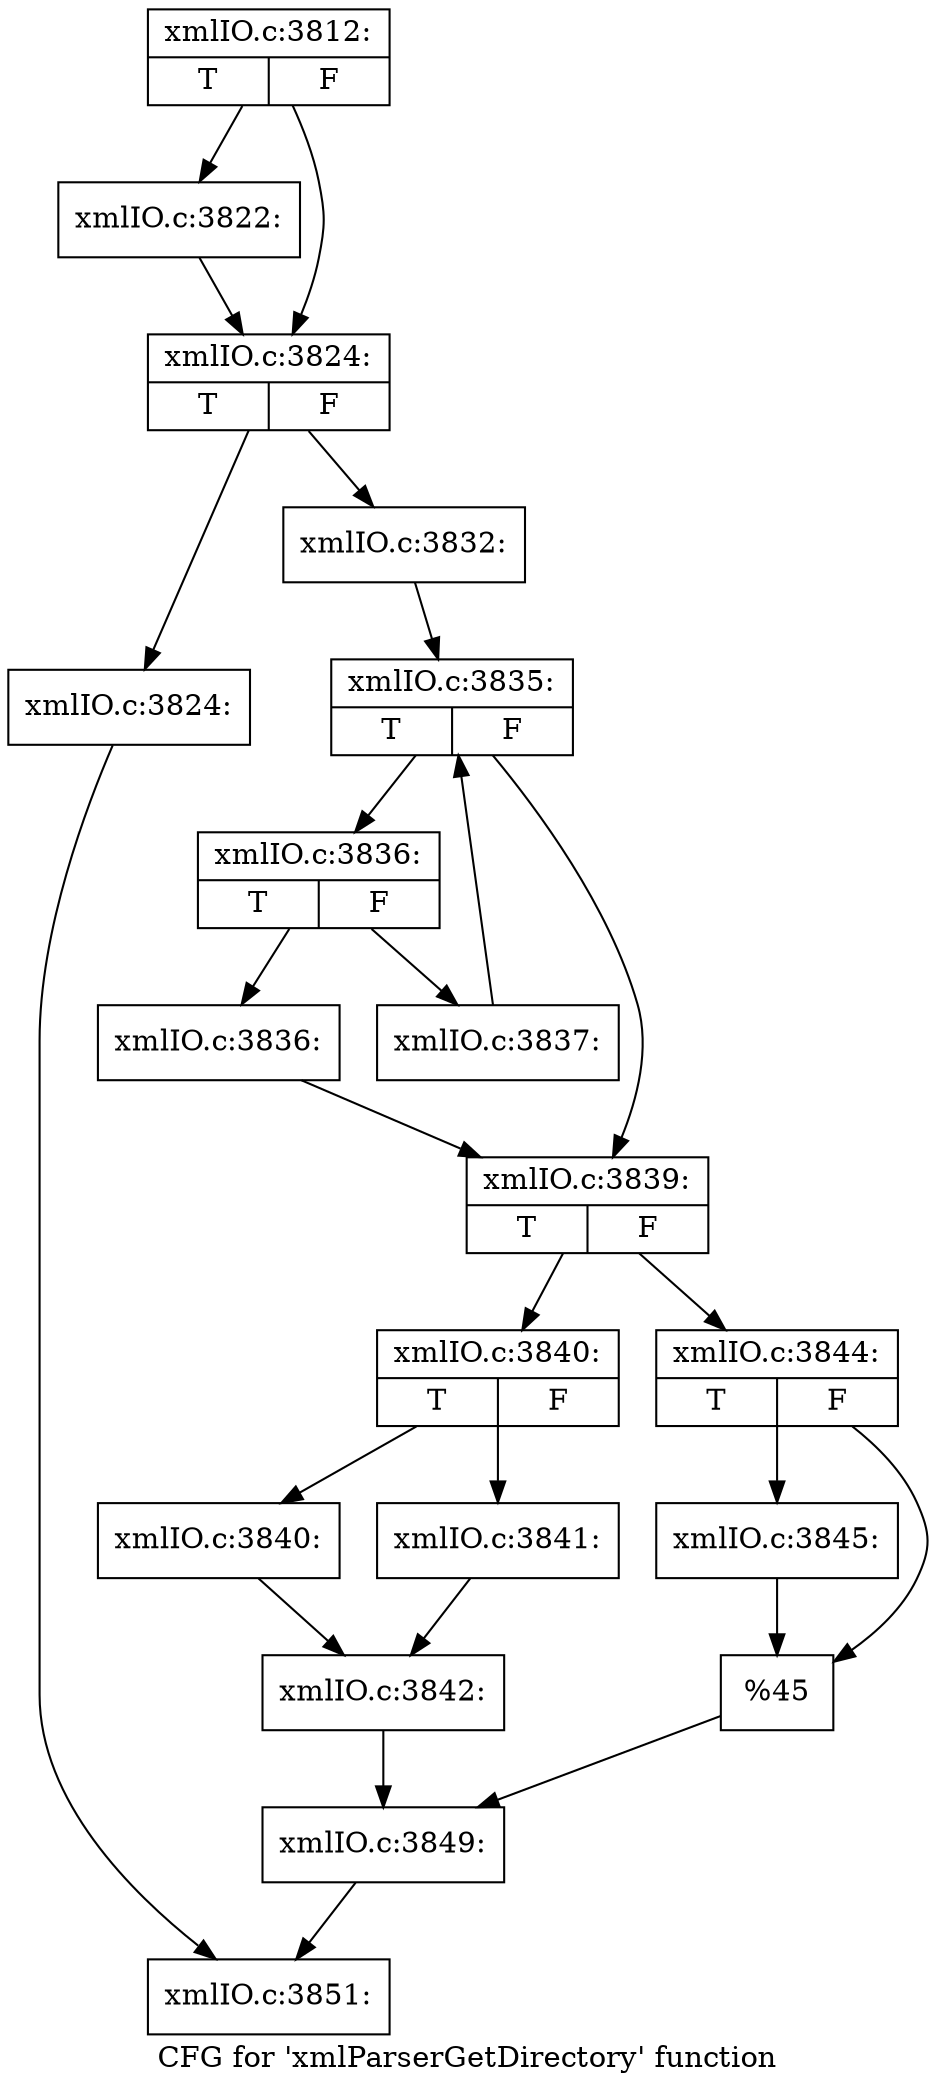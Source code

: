 digraph "CFG for 'xmlParserGetDirectory' function" {
	label="CFG for 'xmlParserGetDirectory' function";

	Node0x534f4f0 [shape=record,label="{xmlIO.c:3812:|{<s0>T|<s1>F}}"];
	Node0x534f4f0 -> Node0x5350470;
	Node0x534f4f0 -> Node0x53504c0;
	Node0x5350470 [shape=record,label="{xmlIO.c:3822:}"];
	Node0x5350470 -> Node0x53504c0;
	Node0x53504c0 [shape=record,label="{xmlIO.c:3824:|{<s0>T|<s1>F}}"];
	Node0x53504c0 -> Node0x53508e0;
	Node0x53504c0 -> Node0x5350930;
	Node0x53508e0 [shape=record,label="{xmlIO.c:3824:}"];
	Node0x53508e0 -> Node0x534f770;
	Node0x5350930 [shape=record,label="{xmlIO.c:3832:}"];
	Node0x5350930 -> Node0x53515b0;
	Node0x53515b0 [shape=record,label="{xmlIO.c:3835:|{<s0>T|<s1>F}}"];
	Node0x53515b0 -> Node0x5352010;
	Node0x53515b0 -> Node0x5351e60;
	Node0x5352010 [shape=record,label="{xmlIO.c:3836:|{<s0>T|<s1>F}}"];
	Node0x5352010 -> Node0x5352150;
	Node0x5352010 -> Node0x53521a0;
	Node0x5352150 [shape=record,label="{xmlIO.c:3836:}"];
	Node0x5352150 -> Node0x5351e60;
	Node0x53521a0 [shape=record,label="{xmlIO.c:3837:}"];
	Node0x53521a0 -> Node0x53515b0;
	Node0x5351e60 [shape=record,label="{xmlIO.c:3839:|{<s0>T|<s1>F}}"];
	Node0x5351e60 -> Node0x53526c0;
	Node0x5351e60 -> Node0x5352760;
	Node0x53526c0 [shape=record,label="{xmlIO.c:3840:|{<s0>T|<s1>F}}"];
	Node0x53526c0 -> Node0x5352b00;
	Node0x53526c0 -> Node0x5352ba0;
	Node0x5352b00 [shape=record,label="{xmlIO.c:3840:}"];
	Node0x5352b00 -> Node0x5352b50;
	Node0x5352ba0 [shape=record,label="{xmlIO.c:3841:}"];
	Node0x5352ba0 -> Node0x5352b50;
	Node0x5352b50 [shape=record,label="{xmlIO.c:3842:}"];
	Node0x5352b50 -> Node0x5352710;
	Node0x5352760 [shape=record,label="{xmlIO.c:3844:|{<s0>T|<s1>F}}"];
	Node0x5352760 -> Node0x5353770;
	Node0x5352760 -> Node0x53537c0;
	Node0x5353770 [shape=record,label="{xmlIO.c:3845:}"];
	Node0x5353770 -> Node0x53537c0;
	Node0x53537c0 [shape=record,label="{%45}"];
	Node0x53537c0 -> Node0x5352710;
	Node0x5352710 [shape=record,label="{xmlIO.c:3849:}"];
	Node0x5352710 -> Node0x534f770;
	Node0x534f770 [shape=record,label="{xmlIO.c:3851:}"];
}
